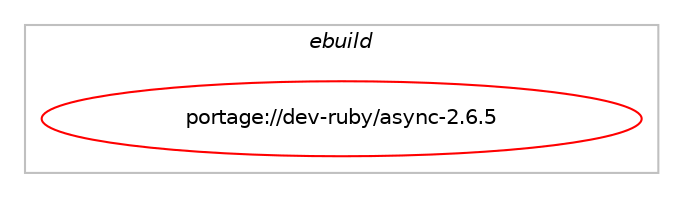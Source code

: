 digraph prolog {

# *************
# Graph options
# *************

newrank=true;
concentrate=true;
compound=true;
graph [rankdir=LR,fontname=Helvetica,fontsize=10,ranksep=1.5];#, ranksep=2.5, nodesep=0.2];
edge  [arrowhead=vee];
node  [fontname=Helvetica,fontsize=10];

# **********
# The ebuild
# **********

subgraph cluster_leftcol {
color=gray;
label=<<i>ebuild</i>>;
id [label="portage://dev-ruby/async-2.6.5", color=red, width=4, href="../dev-ruby/async-2.6.5.svg"];
}

# ****************
# The dependencies
# ****************

subgraph cluster_midcol {
color=gray;
label=<<i>dependencies</i>>;
subgraph cluster_compile {
fillcolor="#eeeeee";
style=filled;
label=<<i>compile</i>>;
# *** BEGIN UNKNOWN DEPENDENCY TYPE (TODO) ***
# id -> equal(use_conditional_group(positive,ruby_targets_ruby31,portage://dev-ruby/async-2.6.5,[package_dependency(portage://dev-ruby/async-2.6.5,install,no,dev-lang,ruby,none,[,,],[slot(3.1)],[])]))
# *** END UNKNOWN DEPENDENCY TYPE (TODO) ***

# *** BEGIN UNKNOWN DEPENDENCY TYPE (TODO) ***
# id -> equal(use_conditional_group(positive,ruby_targets_ruby31,portage://dev-ruby/async-2.6.5,[package_dependency(portage://dev-ruby/async-2.6.5,install,no,virtual,rubygems,none,[,,],[],[use(enable(ruby_targets_ruby31),negative)])]))
# *** END UNKNOWN DEPENDENCY TYPE (TODO) ***

# *** BEGIN UNKNOWN DEPENDENCY TYPE (TODO) ***
# id -> equal(use_conditional_group(positive,ruby_targets_ruby32,portage://dev-ruby/async-2.6.5,[package_dependency(portage://dev-ruby/async-2.6.5,install,no,dev-lang,ruby,none,[,,],[slot(3.2)],[])]))
# *** END UNKNOWN DEPENDENCY TYPE (TODO) ***

# *** BEGIN UNKNOWN DEPENDENCY TYPE (TODO) ***
# id -> equal(use_conditional_group(positive,ruby_targets_ruby32,portage://dev-ruby/async-2.6.5,[package_dependency(portage://dev-ruby/async-2.6.5,install,no,virtual,rubygems,none,[,,],[],[use(enable(ruby_targets_ruby32),negative)])]))
# *** END UNKNOWN DEPENDENCY TYPE (TODO) ***

}
subgraph cluster_compileandrun {
fillcolor="#eeeeee";
style=filled;
label=<<i>compile and run</i>>;
}
subgraph cluster_run {
fillcolor="#eeeeee";
style=filled;
label=<<i>run</i>>;
# *** BEGIN UNKNOWN DEPENDENCY TYPE (TODO) ***
# id -> equal(use_conditional_group(positive,ruby_targets_ruby31,portage://dev-ruby/async-2.6.5,[package_dependency(portage://dev-ruby/async-2.6.5,run,no,dev-lang,ruby,none,[,,],[slot(3.1)],[])]))
# *** END UNKNOWN DEPENDENCY TYPE (TODO) ***

# *** BEGIN UNKNOWN DEPENDENCY TYPE (TODO) ***
# id -> equal(use_conditional_group(positive,ruby_targets_ruby31,portage://dev-ruby/async-2.6.5,[package_dependency(portage://dev-ruby/async-2.6.5,run,no,dev-ruby,console,greaterequal,[1.10,,,1.10],[slot(1)],[use(enable(ruby_targets_ruby31),negative)]),package_dependency(portage://dev-ruby/async-2.6.5,run,no,dev-ruby,fiber-annotation,none,[,,],[],[use(enable(ruby_targets_ruby31),negative)]),package_dependency(portage://dev-ruby/async-2.6.5,run,no,dev-ruby,io-event,none,[,,],[slot(1.1)],[use(enable(ruby_targets_ruby31),negative)]),package_dependency(portage://dev-ruby/async-2.6.5,run,no,dev-ruby,timers,greaterequal,[4.1,,,4.1],[slot(4)],[use(enable(ruby_targets_ruby31),negative)])]))
# *** END UNKNOWN DEPENDENCY TYPE (TODO) ***

# *** BEGIN UNKNOWN DEPENDENCY TYPE (TODO) ***
# id -> equal(use_conditional_group(positive,ruby_targets_ruby31,portage://dev-ruby/async-2.6.5,[package_dependency(portage://dev-ruby/async-2.6.5,run,no,virtual,rubygems,none,[,,],[],[use(enable(ruby_targets_ruby31),negative)])]))
# *** END UNKNOWN DEPENDENCY TYPE (TODO) ***

# *** BEGIN UNKNOWN DEPENDENCY TYPE (TODO) ***
# id -> equal(use_conditional_group(positive,ruby_targets_ruby32,portage://dev-ruby/async-2.6.5,[package_dependency(portage://dev-ruby/async-2.6.5,run,no,dev-lang,ruby,none,[,,],[slot(3.2)],[])]))
# *** END UNKNOWN DEPENDENCY TYPE (TODO) ***

# *** BEGIN UNKNOWN DEPENDENCY TYPE (TODO) ***
# id -> equal(use_conditional_group(positive,ruby_targets_ruby32,portage://dev-ruby/async-2.6.5,[package_dependency(portage://dev-ruby/async-2.6.5,run,no,dev-ruby,console,greaterequal,[1.10,,,1.10],[slot(1)],[use(enable(ruby_targets_ruby32),negative)]),package_dependency(portage://dev-ruby/async-2.6.5,run,no,dev-ruby,fiber-annotation,none,[,,],[],[use(enable(ruby_targets_ruby32),negative)]),package_dependency(portage://dev-ruby/async-2.6.5,run,no,dev-ruby,io-event,none,[,,],[slot(1.1)],[use(enable(ruby_targets_ruby32),negative)]),package_dependency(portage://dev-ruby/async-2.6.5,run,no,dev-ruby,timers,greaterequal,[4.1,,,4.1],[slot(4)],[use(enable(ruby_targets_ruby32),negative)])]))
# *** END UNKNOWN DEPENDENCY TYPE (TODO) ***

# *** BEGIN UNKNOWN DEPENDENCY TYPE (TODO) ***
# id -> equal(use_conditional_group(positive,ruby_targets_ruby32,portage://dev-ruby/async-2.6.5,[package_dependency(portage://dev-ruby/async-2.6.5,run,no,virtual,rubygems,none,[,,],[],[use(enable(ruby_targets_ruby32),negative)])]))
# *** END UNKNOWN DEPENDENCY TYPE (TODO) ***

}
}

# **************
# The candidates
# **************

subgraph cluster_choices {
rank=same;
color=gray;
label=<<i>candidates</i>>;

}

}
